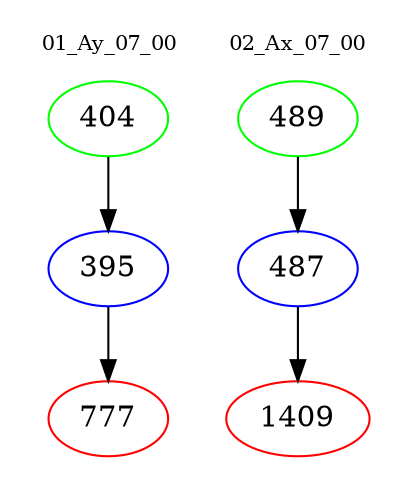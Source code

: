 digraph{
subgraph cluster_0 {
color = white
label = "01_Ay_07_00";
fontsize=10;
T0_404 [label="404", color="green"]
T0_404 -> T0_395 [color="black"]
T0_395 [label="395", color="blue"]
T0_395 -> T0_777 [color="black"]
T0_777 [label="777", color="red"]
}
subgraph cluster_1 {
color = white
label = "02_Ax_07_00";
fontsize=10;
T1_489 [label="489", color="green"]
T1_489 -> T1_487 [color="black"]
T1_487 [label="487", color="blue"]
T1_487 -> T1_1409 [color="black"]
T1_1409 [label="1409", color="red"]
}
}

